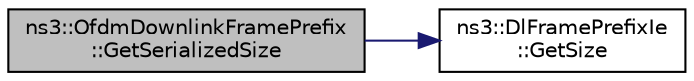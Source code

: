 digraph "ns3::OfdmDownlinkFramePrefix::GetSerializedSize"
{
  edge [fontname="Helvetica",fontsize="10",labelfontname="Helvetica",labelfontsize="10"];
  node [fontname="Helvetica",fontsize="10",shape=record];
  rankdir="LR";
  Node1 [label="ns3::OfdmDownlinkFramePrefix\l::GetSerializedSize",height=0.2,width=0.4,color="black", fillcolor="grey75", style="filled", fontcolor="black"];
  Node1 -> Node2 [color="midnightblue",fontsize="10",style="solid"];
  Node2 [label="ns3::DlFramePrefixIe\l::GetSize",height=0.2,width=0.4,color="black", fillcolor="white", style="filled",URL="$db/d1e/classns3_1_1DlFramePrefixIe.html#a220456b9ef5a00feeeedb27a26fa5886"];
}
